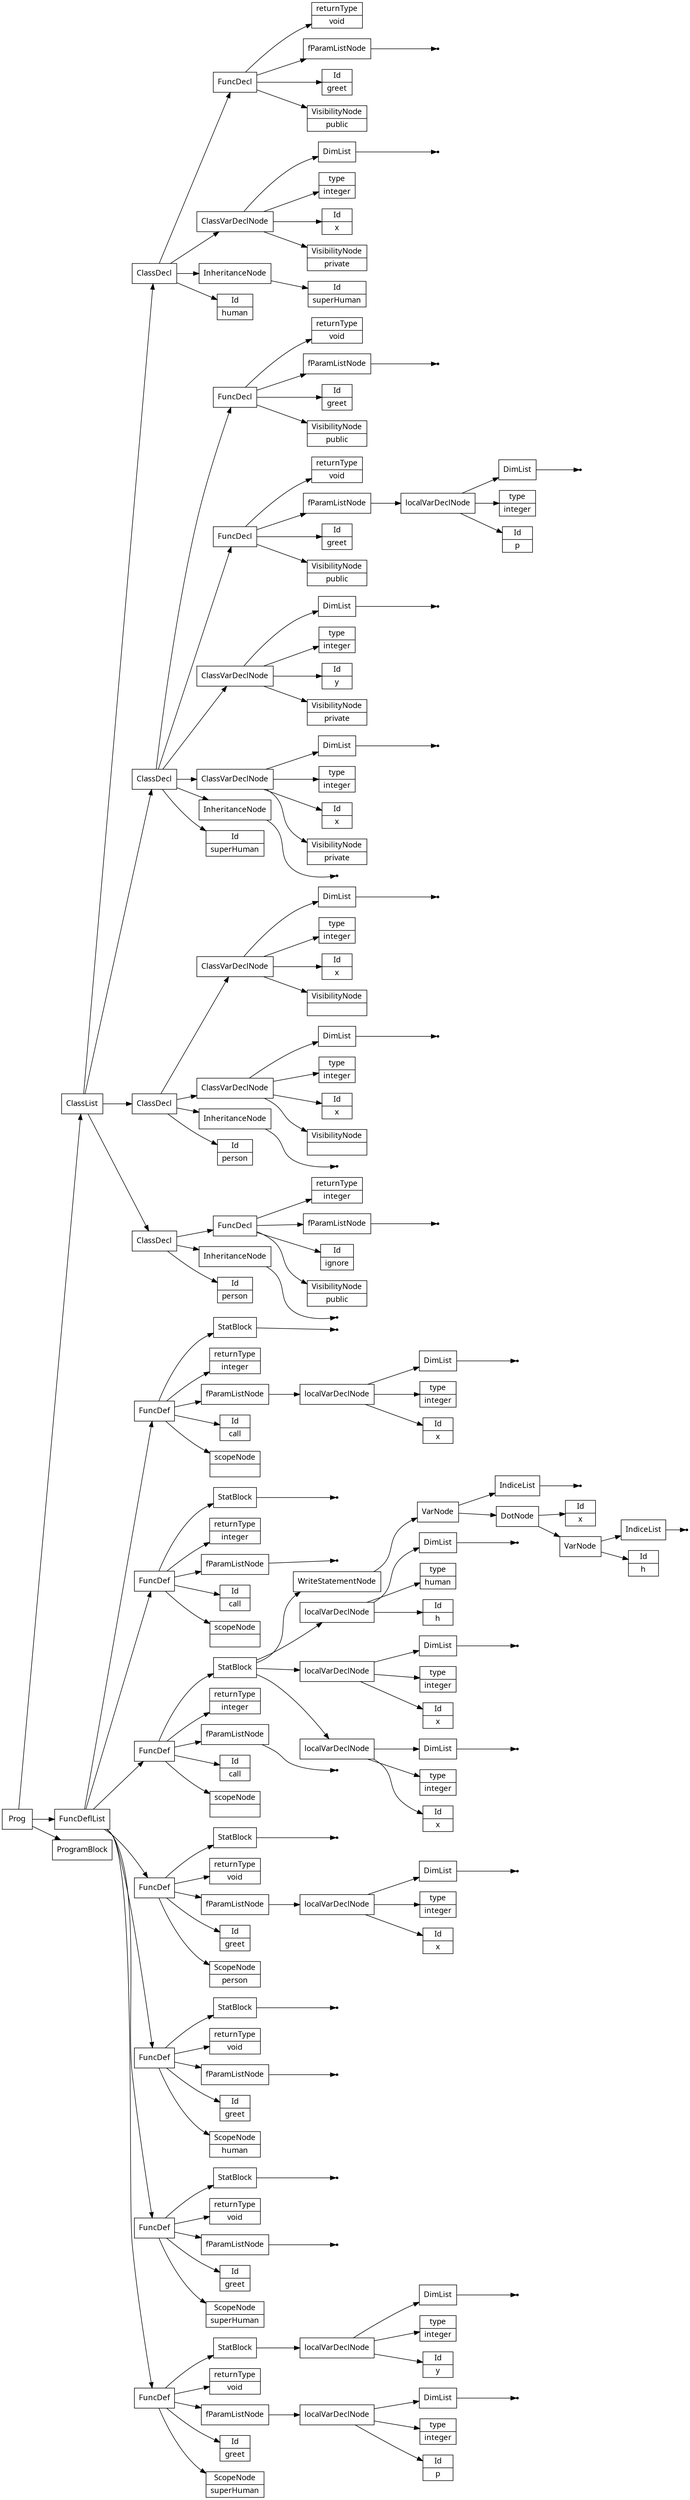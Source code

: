 digraph AST {
node [shape=record];
 node [fontname=Sans];charset="UTF-8" splines=true splines=spline rankdir =LR ordering="out"
0[label="Id|person"];
none2[shape="point"];
3[label="InheritanceNode"];
3->none2;
4[label="VisibilityNode|public"];
5[label="Id|ignore"];
none7[shape="point"];
8[label="fParamListNode"];
8->none7;
9[label="returnType|integer"];
10[label="FuncDecl"];
10->9;
10->8;
10->5;
10->4;
11[label="ClassDecl"];
11->10;
11->3;
11->0;
12[label="Id|person"];
none14[shape="point"];
15[label="InheritanceNode"];
15->none14;
16[label="VisibilityNode|"];
17[label="Id|x"];
18[label="type|integer"];
none20[shape="point"];
21[label="DimList"];
21->none20;
22[label="ClassVarDeclNode"];
22->21;
22->18;
22->17;
22->16;
23[label="VisibilityNode|"];
24[label="Id|x"];
25[label="type|integer"];
none27[shape="point"];
28[label="DimList"];
28->none27;
29[label="ClassVarDeclNode"];
29->28;
29->25;
29->24;
29->23;
30[label="ClassDecl"];
30->29;
30->22;
30->15;
30->12;
31[label="Id|superHuman"];
none33[shape="point"];
34[label="InheritanceNode"];
34->none33;
35[label="VisibilityNode|private"];
36[label="Id|x"];
37[label="type|integer"];
none39[shape="point"];
40[label="DimList"];
40->none39;
41[label="ClassVarDeclNode"];
41->40;
41->37;
41->36;
41->35;
42[label="VisibilityNode|private"];
43[label="Id|y"];
44[label="type|integer"];
none46[shape="point"];
47[label="DimList"];
47->none46;
48[label="ClassVarDeclNode"];
48->47;
48->44;
48->43;
48->42;
49[label="VisibilityNode|public"];
50[label="Id|greet"];
52[label="Id|p"];
53[label="type|integer"];
none55[shape="point"];
56[label="DimList"];
56->none55;
57[label="localVarDeclNode"];
57->56;
57->53;
57->52;
58[label="fParamListNode"];
58->57;
59[label="returnType|void"];
60[label="FuncDecl"];
60->59;
60->58;
60->50;
60->49;
61[label="VisibilityNode|public"];
62[label="Id|greet"];
none64[shape="point"];
65[label="fParamListNode"];
65->none64;
66[label="returnType|void"];
67[label="FuncDecl"];
67->66;
67->65;
67->62;
67->61;
68[label="ClassDecl"];
68->67;
68->60;
68->48;
68->41;
68->34;
68->31;
70[label="Id|greet"];
72[label="Id|p"];
73[label="type|integer"];
none75[shape="point"];
76[label="DimList"];
76->none75;
77[label="localVarDeclNode"];
77->76;
77->73;
77->72;
78[label="fParamListNode"];
78->77;
79[label="returnType|void"];
81[label="Id|y"];
82[label="type|integer"];
none84[shape="point"];
85[label="DimList"];
85->none84;
86[label="localVarDeclNode"];
86->85;
86->82;
86->81;
87[label="StatBlock"];
87->86;
88[label="FuncDef"];
69[label="ScopeNode|superHuman"];
88->87;
88->79;
88->78;
88->70;
88->69;
90[label="Id|greet"];
none92[shape="point"];
93[label="fParamListNode"];
93->none92;
94[label="returnType|void"];
none96[shape="point"];
97[label="StatBlock"];
97->none96;
98[label="FuncDef"];
89[label="ScopeNode|superHuman"];
98->97;
98->94;
98->93;
98->90;
98->89;
99[label="Id|human"];
101[label="Id|superHuman"];
102[label="InheritanceNode"];
102->101;
103[label="VisibilityNode|private"];
104[label="Id|x"];
105[label="type|integer"];
none107[shape="point"];
108[label="DimList"];
108->none107;
109[label="ClassVarDeclNode"];
109->108;
109->105;
109->104;
109->103;
110[label="VisibilityNode|public"];
111[label="Id|greet"];
none113[shape="point"];
114[label="fParamListNode"];
114->none113;
115[label="returnType|void"];
116[label="FuncDecl"];
116->115;
116->114;
116->111;
116->110;
117[label="ClassDecl"];
117->116;
117->109;
117->102;
117->99;
119[label="Id|greet"];
none121[shape="point"];
122[label="fParamListNode"];
122->none121;
123[label="returnType|void"];
none125[shape="point"];
126[label="StatBlock"];
126->none125;
127[label="FuncDef"];
118[label="ScopeNode|human"];
127->126;
127->123;
127->122;
127->119;
127->118;
129[label="Id|greet"];
131[label="Id|x"];
132[label="type|integer"];
none134[shape="point"];
135[label="DimList"];
135->none134;
136[label="localVarDeclNode"];
136->135;
136->132;
136->131;
137[label="fParamListNode"];
137->136;
138[label="returnType|void"];
none140[shape="point"];
141[label="StatBlock"];
141->none140;
142[label="FuncDef"];
128[label="ScopeNode|person"];
142->141;
142->138;
142->137;
142->129;
142->128;
144[label="scopeNode| "];
none146[shape="point"];
147[label="fParamListNode"];
147->none146;
148[label="returnType|integer"];
150[label="Id|x"];
151[label="type|integer"];
none153[shape="point"];
154[label="DimList"];
154->none153;
155[label="localVarDeclNode"];
155->154;
155->151;
155->150;
156[label="Id|x"];
157[label="type|integer"];
none159[shape="point"];
160[label="DimList"];
160->none159;
161[label="localVarDeclNode"];
161->160;
161->157;
161->156;
162[label="Id|h"];
163[label="type|human"];
none165[shape="point"];
166[label="DimList"];
166->none165;
167[label="localVarDeclNode"];
167->166;
167->163;
167->162;
168[label="Id|h"];
none170[shape="point"];
171[label="IndiceList"];
171->none170;
172[label="VarNode"];
172->171;
172->168;
173[label="Id|x"];
174[label="DotNode"];
174->173;
174->172;
none176[shape="point"];
177[label="IndiceList"];
177->none176;
178[label="VarNode"];
178->177;
178->174;
179[label="WriteStatementNode"];
179->178;
180[label="StatBlock"];
180->179;
180->167;
180->161;
180->155;
181[label="FuncDef"];
143[label="Id|call"];
181->180;
181->148;
181->147;
181->143;
181->144;
183[label="scopeNode| "];
none185[shape="point"];
186[label="fParamListNode"];
186->none185;
187[label="returnType|integer"];
none189[shape="point"];
190[label="StatBlock"];
190->none189;
191[label="FuncDef"];
182[label="Id|call"];
191->190;
191->187;
191->186;
191->182;
191->183;
193[label="scopeNode| "];
195[label="Id|x"];
196[label="type|integer"];
none198[shape="point"];
199[label="DimList"];
199->none198;
200[label="localVarDeclNode"];
200->199;
200->196;
200->195;
201[label="fParamListNode"];
201->200;
202[label="returnType|integer"];
none204[shape="point"];
205[label="StatBlock"];
205->none204;
206[label="FuncDef"];
192[label="Id|call"];
206->205;
206->202;
206->201;
206->192;
206->193;
207[label="ClassList"];
208[label="FuncDeflList"];
209[label="Prog"];
210[label="ProgramBlock"];
208->206;
208->191;
208->181;
208->142;
208->127;
207->117;
208->98;
208->88;
207->68;
207->30;
207->11;
209->207;
209->208;
209->210;
}